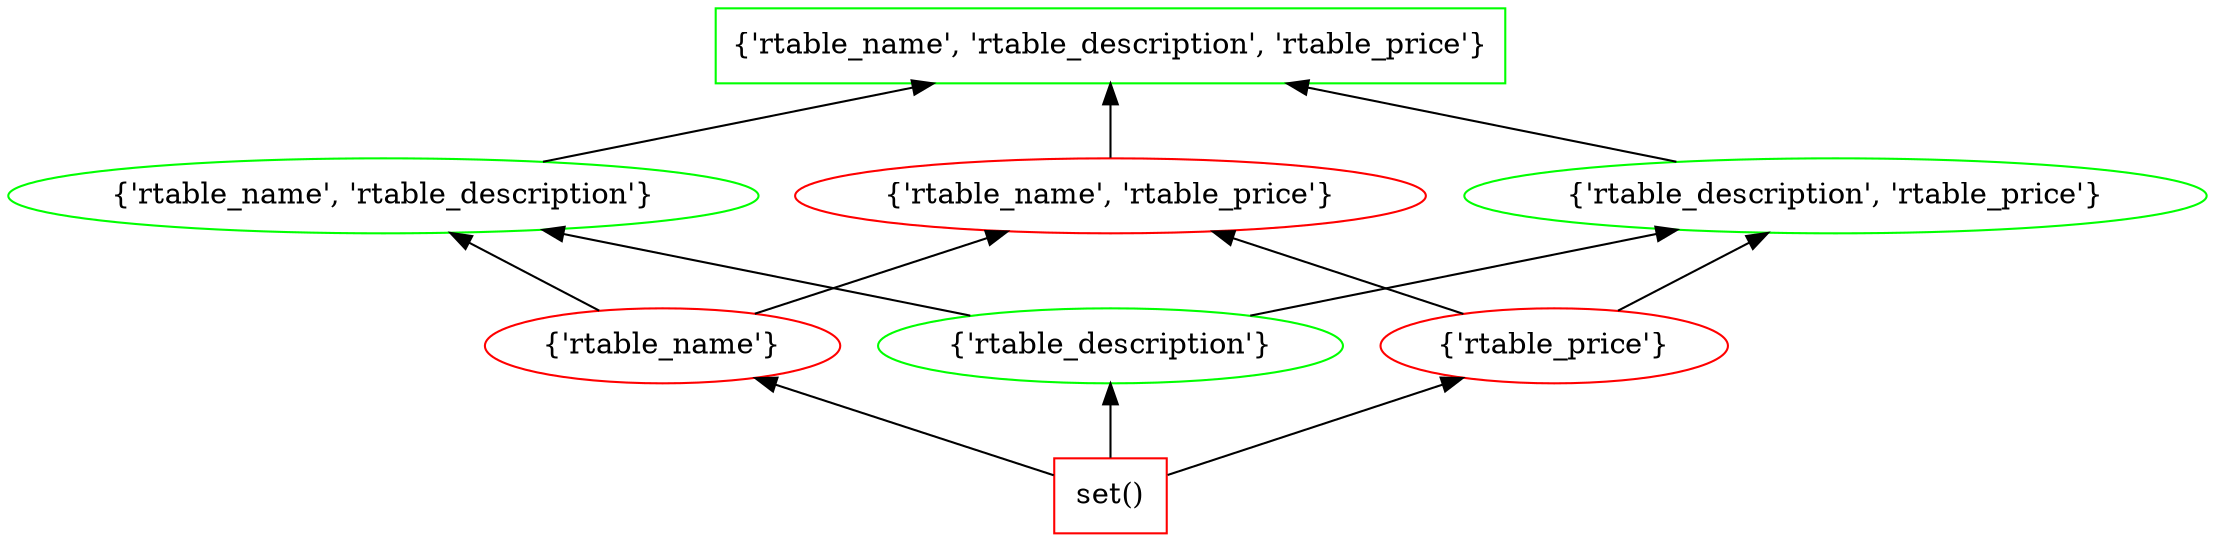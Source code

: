 digraph G {
splines="line"
rankdir=BT
"{'rtable_name', 'rtable_description', 'rtable_price'}" [shape=box];
"set()" [shape=box];
"set()" [color=red];
"set()" -> "{'rtable_name'}";
"set()" -> "{'rtable_description'}";
"set()" -> "{'rtable_price'}";
"{'rtable_name'}" [color=red];
"{'rtable_name'}" -> "{'rtable_name', 'rtable_description'}";
"{'rtable_name'}" -> "{'rtable_name', 'rtable_price'}";
"{'rtable_description'}" [color=green];
"{'rtable_description'}" -> "{'rtable_name', 'rtable_description'}";
"{'rtable_description'}" -> "{'rtable_description', 'rtable_price'}";
"{'rtable_price'}" [color=red];
"{'rtable_price'}" -> "{'rtable_name', 'rtable_price'}";
"{'rtable_price'}" -> "{'rtable_description', 'rtable_price'}";
"{'rtable_name', 'rtable_description'}" [color=green];
"{'rtable_name', 'rtable_description'}" -> "{'rtable_name', 'rtable_description', 'rtable_price'}";
"{'rtable_name', 'rtable_price'}" [color=red];
"{'rtable_name', 'rtable_price'}" -> "{'rtable_name', 'rtable_description', 'rtable_price'}";
"{'rtable_description', 'rtable_price'}" [color=green];
"{'rtable_description', 'rtable_price'}" -> "{'rtable_name', 'rtable_description', 'rtable_price'}";
"{'rtable_name', 'rtable_description', 'rtable_price'}" [color=green];
}